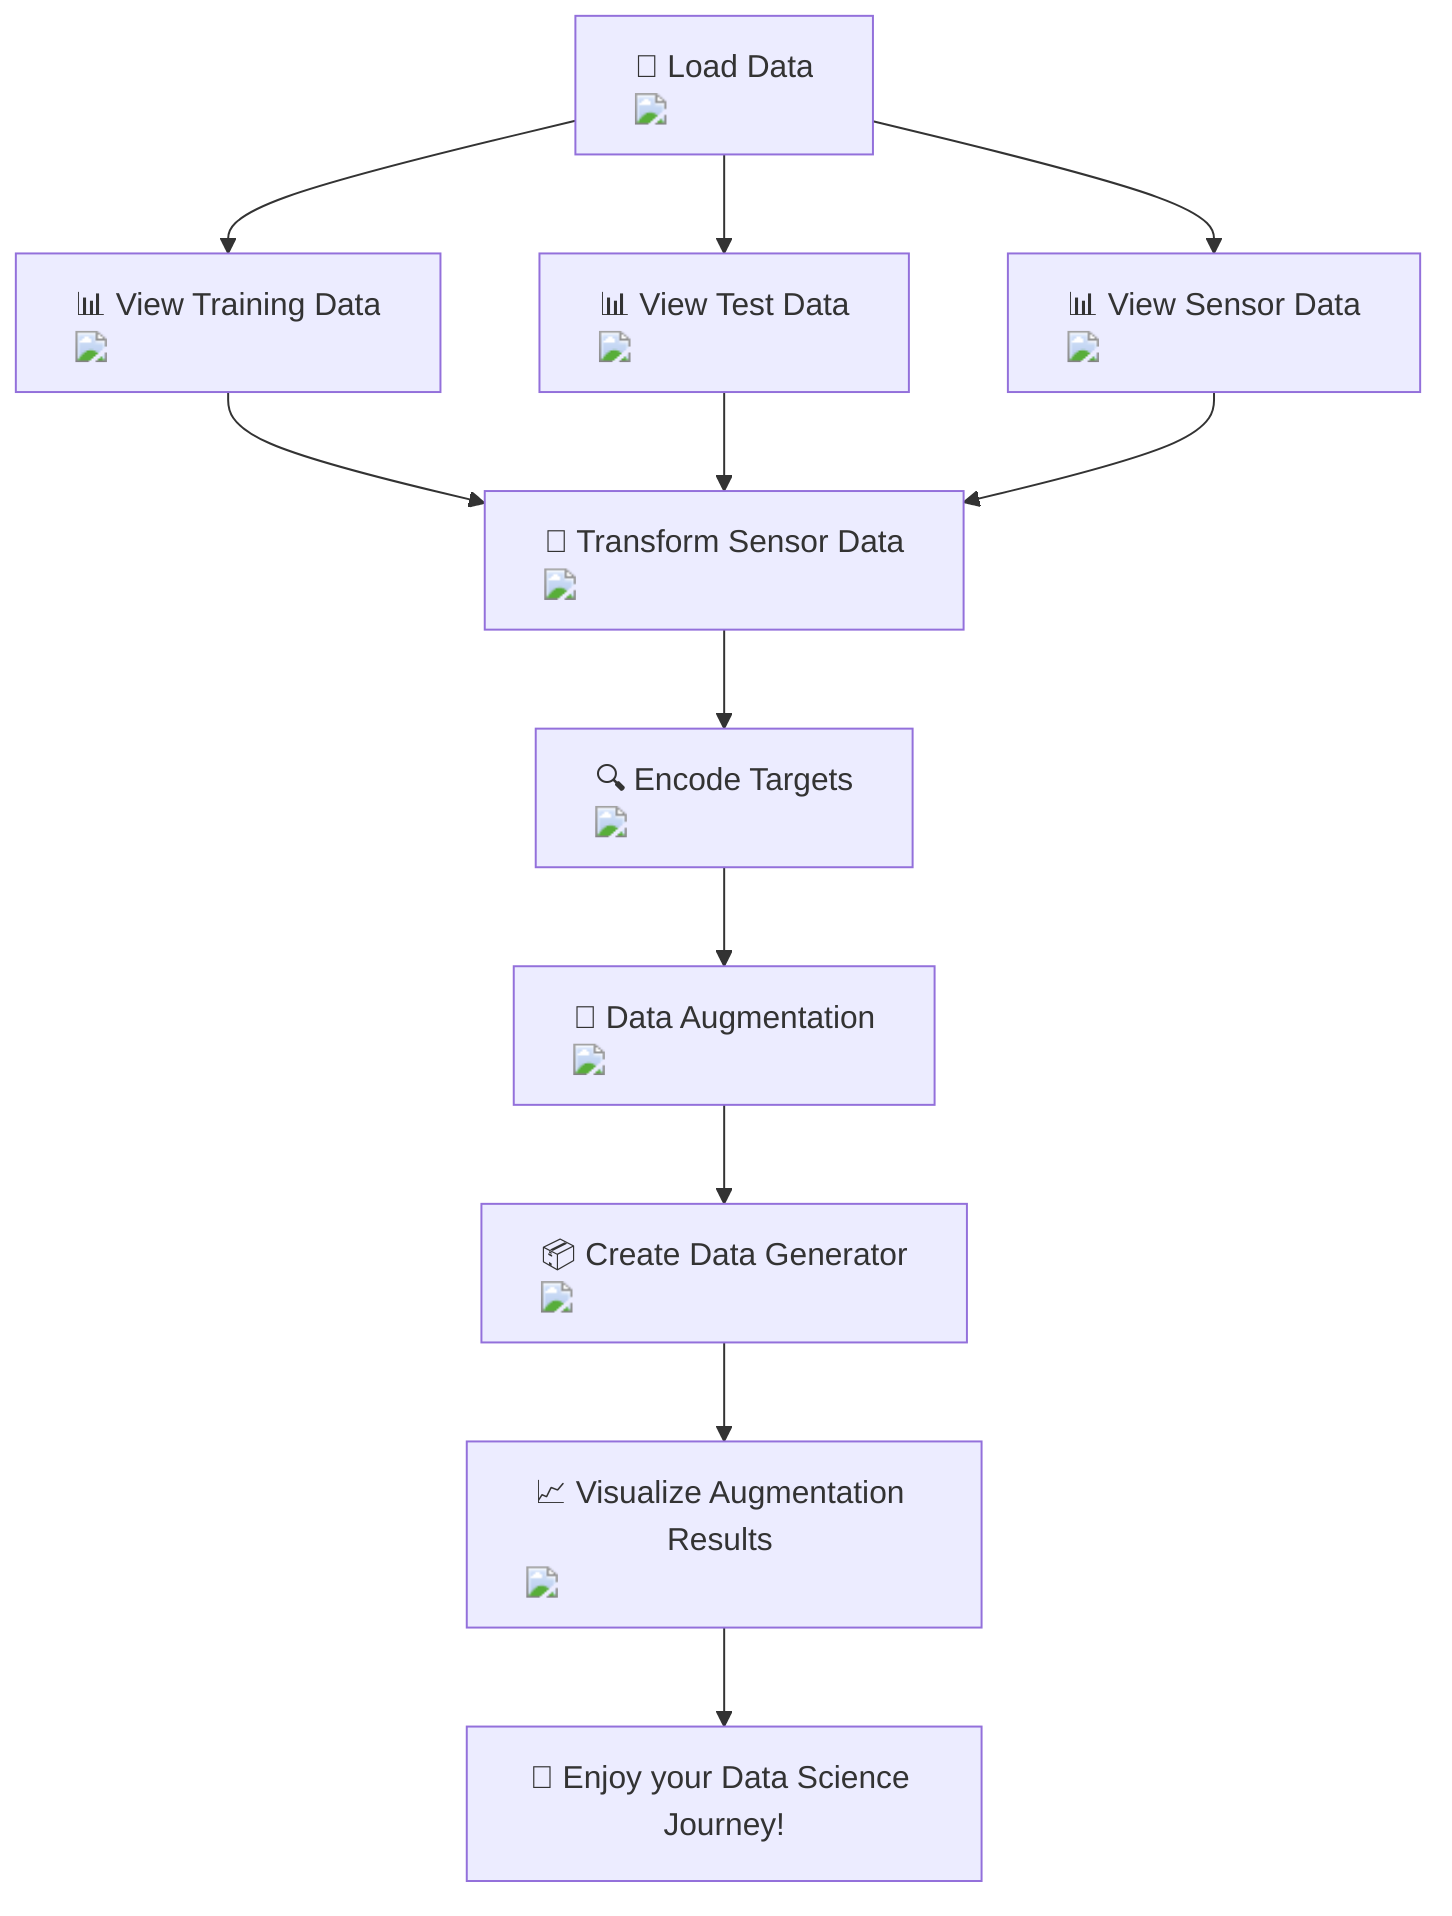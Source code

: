 flowchart TD
    A["📁 Load Data <img src='icons/file.svg' />"] --> B["📊 View Training Data <img src='dummy_plots/table.svg' />"]
    A --> C["📊 View Test Data <img src='dummy_plots/table.svg' />"]
    A --> D["📊 View Sensor Data <img src='dummy_plots/table.svg' />"]
    
    B --> E["🔄 Transform Sensor Data <br/> <img src='dummy_plots/scatter_plot_template.svg' />"]
    C --> E
    D --> E

    E --> F["🔍 Encode Targets <img src='icons/brain.svg' />"]
    
    F --> G["🎥 Data Augmentation <img src='icons/image.svg' />"]
   
    G --> H["📦 Create Data Generator <img src='icons/column_split.svg' />"]
    
    H --> I["📈 Visualize Augmentation Results <img src='dummy_plots/lineplot_template.svg' />"]
   
    I --> J["🎉 Enjoy your Data Science Journey!"]